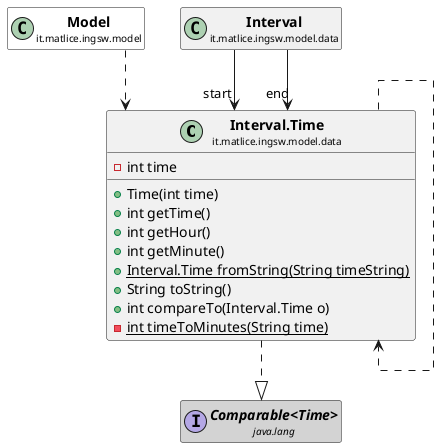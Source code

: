 @startuml

skinparam svgLinkTarget _parent
skinparam linetype ortho
set namespaceSeparator none
class "<b><size:14>Interval.Time</b>\n<size:10>it.matlice.ingsw.model.data" as it.matlice.ingsw.model.data.Interval.Time  [[../../../../../it/matlice/ingsw/model/data/Interval.Time.html{it.matlice.ingsw.model.data.Interval.Time}]] {
-int time
+Time(int time)
+int getTime()
+int getHour()
+int getMinute()
{static} +Interval.Time fromString(String timeString)
+String toString()
+int compareTo(Interval.Time o)
{static} -int timeToMinutes(String time)
}



class "<b><size:14>Model</b>\n<size:10>it.matlice.ingsw.model" as it.matlice.ingsw.model.Model  [[../../../../../it/matlice/ingsw/model/Model.html{it.matlice.ingsw.model.Model}]] #white {
}

hide it.matlice.ingsw.model.Model fields
hide it.matlice.ingsw.model.Model methods

it.matlice.ingsw.model.Model ..> it.matlice.ingsw.model.data.Interval.Time

class "<b><size:14>Interval</b>\n<size:10>it.matlice.ingsw.model.data" as it.matlice.ingsw.model.data.Interval  [[../../../../../it/matlice/ingsw/model/data/Interval.html{it.matlice.ingsw.model.data.Interval}]] {
}

hide it.matlice.ingsw.model.data.Interval fields
hide it.matlice.ingsw.model.data.Interval methods

it.matlice.ingsw.model.data.Interval -->  "start" it.matlice.ingsw.model.data.Interval.Time

it.matlice.ingsw.model.data.Interval -->  "end" it.matlice.ingsw.model.data.Interval.Time

interface "<b><size:14>Comparable<Time></b>\n<size:10>java.lang" as java.lang.ComparableInterval.Time  #lightgrey {
}

hide java.lang.ComparableInterval.Time fields
hide java.lang.ComparableInterval.Time methods

it.matlice.ingsw.model.data.Interval.Time ..|> java.lang.ComparableInterval.Time

it.matlice.ingsw.model.data.Interval.Time ..> it.matlice.ingsw.model.data.Interval.Time


@enduml
